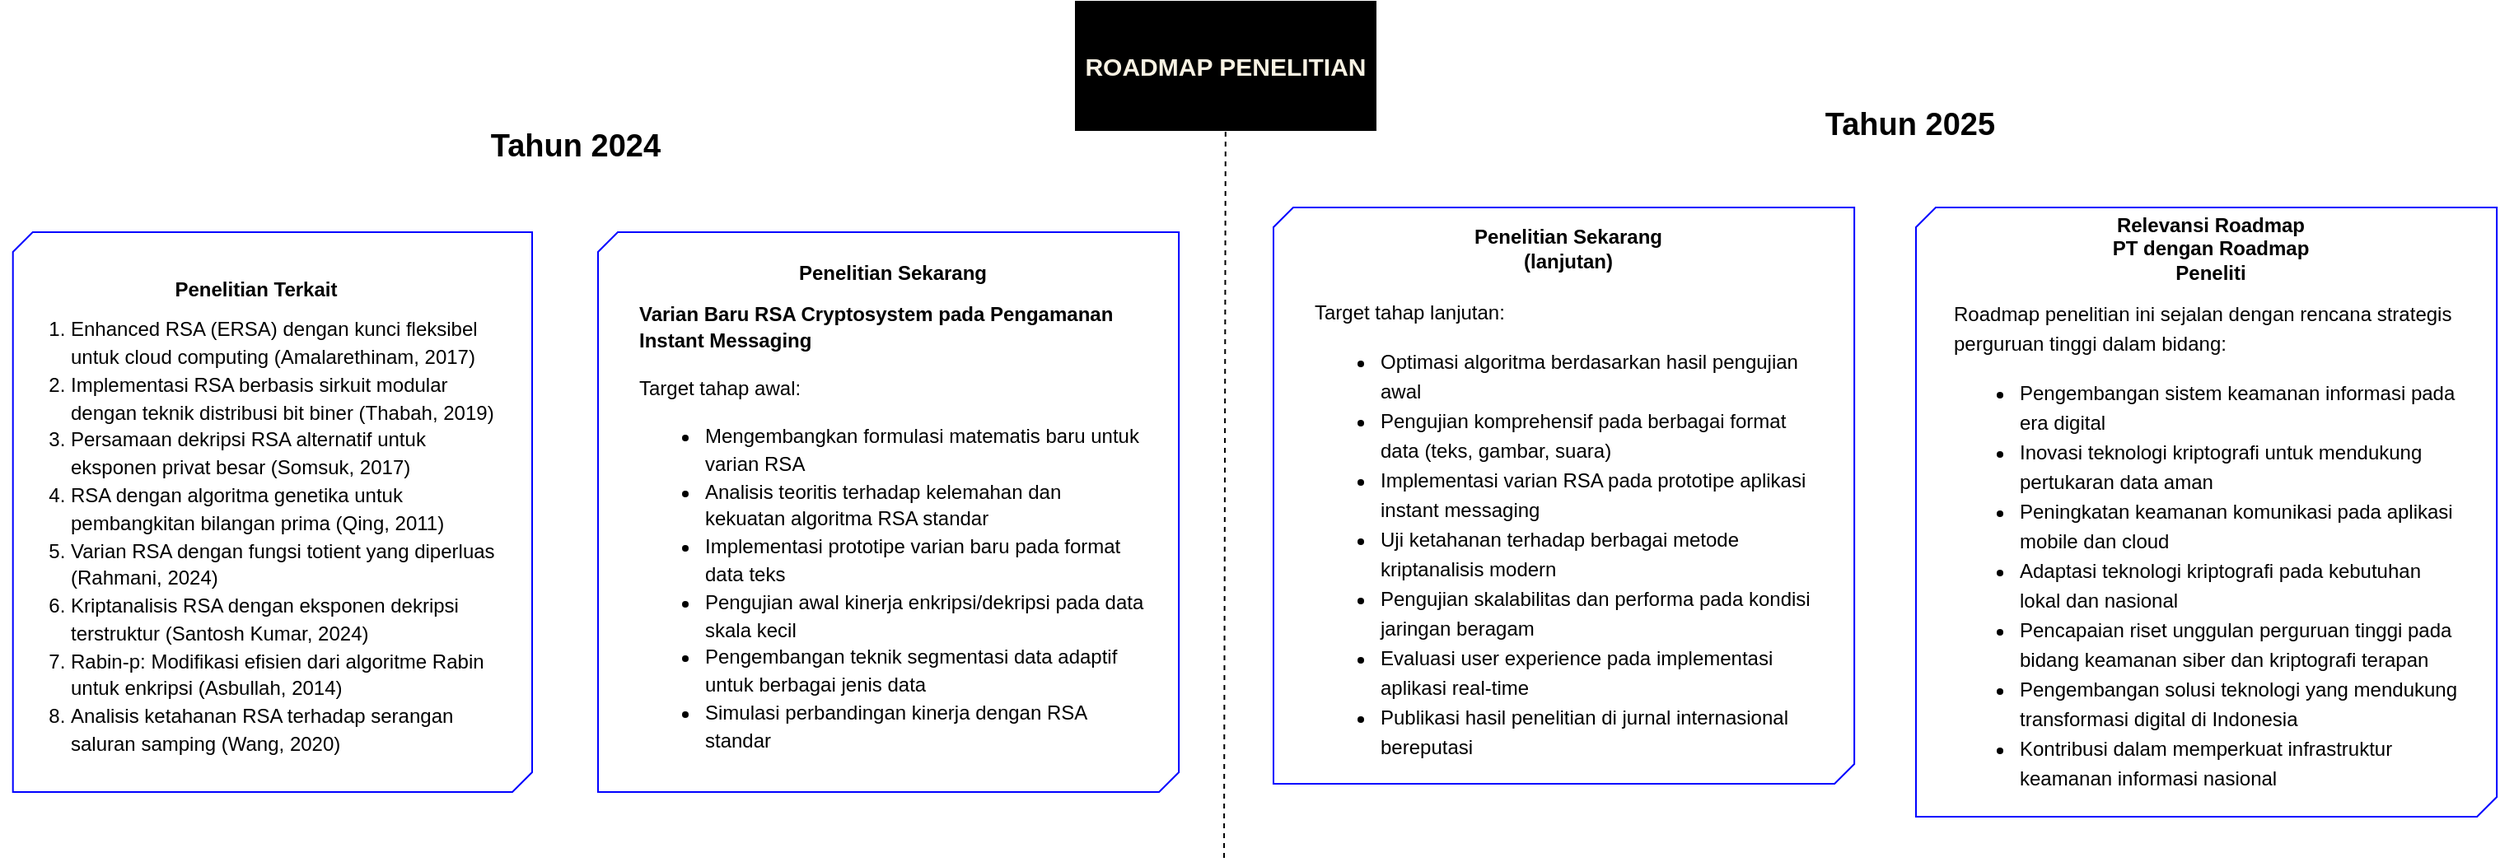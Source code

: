 <mxfile version="26.2.7">
  <diagram name="Page-1" id="zQt-rotJQUlOzZpmshgP">
    <mxGraphModel dx="2162" dy="1335" grid="1" gridSize="10" guides="1" tooltips="1" connect="1" arrows="1" fold="1" page="1" pageScale="1" pageWidth="850" pageHeight="1100" math="0" shadow="0">
      <root>
        <mxCell id="0" />
        <mxCell id="1" parent="0" />
        <mxCell id="Q0FO-jOyB-rHWVfwx6GA-2" value="" style="verticalLabelPosition=bottom;verticalAlign=top;html=1;shape=mxgraph.basic.diag_snip_rect;dx=6;whiteSpace=wrap;strokeColor=#0000FF;" parent="1" vertex="1">
          <mxGeometry x="294.85" y="250" width="315.15" height="340" as="geometry" />
        </mxCell>
        <mxCell id="Q0FO-jOyB-rHWVfwx6GA-3" value="&lt;font style=&quot;font-size: 19px;&quot;&gt;Tahun 2024&lt;/font&gt;" style="text;html=1;align=center;verticalAlign=middle;whiteSpace=wrap;rounded=0;fontSize=15;fontStyle=1" parent="1" vertex="1">
          <mxGeometry x="582.57" y="180" width="107.43" height="35.81" as="geometry" />
        </mxCell>
        <mxCell id="Q0FO-jOyB-rHWVfwx6GA-4" value="Penelitian Terkait" style="text;html=1;align=center;verticalAlign=middle;whiteSpace=wrap;rounded=0;fontStyle=1" parent="1" vertex="1">
          <mxGeometry x="375" y="270" width="135" height="30" as="geometry" />
        </mxCell>
        <mxCell id="Q0FO-jOyB-rHWVfwx6GA-7" value="&lt;ol style=&quot;line-height: 140%;&quot;&gt;&lt;li class=&quot;whitespace-normal break-words&quot;&gt;Enhanced RSA (ERSA) dengan kunci fleksibel untuk cloud computing (Amalarethinam, 2017)&lt;/li&gt;&lt;li class=&quot;whitespace-normal break-words&quot;&gt;Implementasi RSA berbasis sirkuit modular dengan teknik distribusi bit biner (Thabah, 2019)&lt;/li&gt;&lt;li class=&quot;whitespace-normal break-words&quot;&gt;Persamaan dekripsi RSA alternatif untuk eksponen privat besar (Somsuk, 2017)&lt;/li&gt;&lt;li class=&quot;whitespace-normal break-words&quot;&gt;RSA dengan algoritma genetika untuk pembangkitan bilangan prima (Qing, 2011)&lt;/li&gt;&lt;li class=&quot;whitespace-normal break-words&quot;&gt;Varian RSA dengan fungsi totient yang diperluas (Rahmani, 2024)&lt;/li&gt;&lt;li class=&quot;whitespace-normal break-words&quot;&gt;Kriptanalisis RSA dengan eksponen dekripsi terstruktur (Santosh Kumar, 2024)&lt;/li&gt;&lt;li class=&quot;whitespace-normal break-words&quot;&gt;Rabin-p: Modifikasi efisien dari algoritme Rabin untuk enkripsi (Asbullah, 2014)&lt;/li&gt;&lt;li class=&quot;whitespace-normal break-words&quot;&gt;Analisis ketahanan RSA terhadap serangan saluran samping (Wang, 2020)&lt;/li&gt;&lt;/ol&gt;" style="text;html=1;align=left;verticalAlign=middle;whiteSpace=wrap;rounded=0;" parent="1" vertex="1">
          <mxGeometry x="287.5" y="370" width="310" height="130" as="geometry" />
        </mxCell>
        <mxCell id="Q0FO-jOyB-rHWVfwx6GA-8" value="Penelitian Terkait" style="text;html=1;align=center;verticalAlign=middle;whiteSpace=wrap;rounded=0;fontStyle=1" parent="1" vertex="1">
          <mxGeometry x="740.07" y="260" width="135" height="30" as="geometry" />
        </mxCell>
        <mxCell id="Q0FO-jOyB-rHWVfwx6GA-12" value="" style="verticalLabelPosition=bottom;verticalAlign=top;html=1;shape=mxgraph.basic.diag_snip_rect;dx=6;whiteSpace=wrap;strokeColor=#0000FF;" parent="1" vertex="1">
          <mxGeometry x="650" y="250" width="352.57" height="340" as="geometry" />
        </mxCell>
        <mxCell id="Q0FO-jOyB-rHWVfwx6GA-9" value="&lt;div style=&quot;line-height: 140%;&quot;&gt;&lt;p style=&quot;background-color: transparent; color: light-dark(rgb(0, 0, 0), rgb(255, 255, 255)); display: inline !important;&quot; class=&quot;whitespace-pre-wrap break-words&quot;&gt;&lt;strong&gt;Varian Baru RSA Cryptosystem pada Pengamanan Instant Messaging&lt;/strong&gt;&lt;/p&gt;&lt;br style=&quot;background-color: transparent; color: light-dark(rgb(0, 0, 0), rgb(255, 255, 255));&quot;&gt;&lt;p style=&quot;background-color: transparent; color: light-dark(rgb(0, 0, 0), rgb(255, 255, 255));&quot; class=&quot;whitespace-pre-wrap break-words&quot;&gt;Target tahap awal:&lt;/p&gt;&lt;ul style=&quot;background-color: transparent; color: light-dark(rgb(0, 0, 0), rgb(255, 255, 255));&quot; depth=&quot;0&quot; class=&quot;[&amp;amp;:not(:last-child)_ul]:pb-1 [&amp;amp;:not(:last-child)_ol]:pb-1 list-disc space-y-1.5 pl-7&quot;&gt;&lt;li class=&quot;whitespace-normal break-words&quot;&gt;Mengembangkan formulasi matematis baru untuk varian RSA&lt;/li&gt;&lt;li class=&quot;whitespace-normal break-words&quot;&gt;Analisis teoritis terhadap kelemahan dan kekuatan algoritma RSA standar&lt;/li&gt;&lt;li class=&quot;whitespace-normal break-words&quot;&gt;Implementasi prototipe varian baru pada format data teks&lt;/li&gt;&lt;li class=&quot;whitespace-normal break-words&quot;&gt;Pengujian awal kinerja enkripsi/dekripsi pada data skala kecil&lt;/li&gt;&lt;li class=&quot;whitespace-normal break-words&quot;&gt;Pengembangan teknik segmentasi data adaptif untuk berbagai jenis data&lt;/li&gt;&lt;li class=&quot;whitespace-normal break-words&quot;&gt;Simulasi perbandingan kinerja dengan RSA standar&lt;/li&gt;&lt;/ul&gt;&lt;/div&gt;" style="text;html=1;align=left;verticalAlign=middle;whiteSpace=wrap;rounded=0;" parent="1" vertex="1">
          <mxGeometry x="672.57" y="370" width="310" height="130" as="geometry" />
        </mxCell>
        <mxCell id="Q0FO-jOyB-rHWVfwx6GA-5" value="Penelitian Sekarang" style="text;html=1;align=center;verticalAlign=middle;whiteSpace=wrap;rounded=0;fontStyle=1" parent="1" vertex="1">
          <mxGeometry x="765.07" y="260" width="127.5" height="30" as="geometry" />
        </mxCell>
        <mxCell id="Q0FO-jOyB-rHWVfwx6GA-20" value="Penelitian Terkait" style="text;html=1;align=center;verticalAlign=middle;whiteSpace=wrap;rounded=0;fontStyle=1" parent="1" vertex="1">
          <mxGeometry x="1150.07" y="245" width="135" height="30" as="geometry" />
        </mxCell>
        <mxCell id="Q0FO-jOyB-rHWVfwx6GA-21" value="" style="verticalLabelPosition=bottom;verticalAlign=top;html=1;shape=mxgraph.basic.diag_snip_rect;dx=6;whiteSpace=wrap;strokeColor=#0000FF;" parent="1" vertex="1">
          <mxGeometry x="1060" y="235" width="352.57" height="350" as="geometry" />
        </mxCell>
        <mxCell id="Q0FO-jOyB-rHWVfwx6GA-22" value="&lt;div style=&quot;line-height: 150%;&quot;&gt;&lt;p class=&quot;whitespace-pre-wrap break-words&quot;&gt;Target tahap lanjutan:&lt;/p&gt;&lt;ul depth=&quot;0&quot; class=&quot;[&amp;amp;:not(:last-child)_ul]:pb-1 [&amp;amp;:not(:last-child)_ol]:pb-1 list-disc space-y-1.5 pl-7&quot;&gt;&lt;li class=&quot;whitespace-normal break-words&quot;&gt;Optimasi algoritma berdasarkan hasil pengujian awal&lt;/li&gt;&lt;li class=&quot;whitespace-normal break-words&quot;&gt;Pengujian komprehensif pada berbagai format data (teks, gambar, suara)&lt;/li&gt;&lt;li class=&quot;whitespace-normal break-words&quot;&gt;Implementasi varian RSA pada prototipe aplikasi instant messaging&lt;/li&gt;&lt;li class=&quot;whitespace-normal break-words&quot;&gt;Uji ketahanan terhadap berbagai metode kriptanalisis modern&lt;/li&gt;&lt;li class=&quot;whitespace-normal break-words&quot;&gt;Pengujian skalabilitas dan performa pada kondisi jaringan beragam&lt;/li&gt;&lt;li class=&quot;whitespace-normal break-words&quot;&gt;Evaluasi user experience pada implementasi aplikasi real-time&lt;/li&gt;&lt;li class=&quot;whitespace-normal break-words&quot;&gt;Publikasi hasil penelitian di jurnal internasional bereputasi&lt;/li&gt;&lt;/ul&gt;&lt;/div&gt;" style="text;html=1;align=left;verticalAlign=middle;whiteSpace=wrap;rounded=0;" parent="1" vertex="1">
          <mxGeometry x="1082.57" y="365" width="310" height="130" as="geometry" />
        </mxCell>
        <mxCell id="Q0FO-jOyB-rHWVfwx6GA-23" value="Penelitian Sekarang (lanjutan)" style="text;html=1;align=center;verticalAlign=middle;whiteSpace=wrap;rounded=0;fontStyle=1" parent="1" vertex="1">
          <mxGeometry x="1175.07" y="245" width="127.5" height="30" as="geometry" />
        </mxCell>
        <mxCell id="Q0FO-jOyB-rHWVfwx6GA-24" value="Penelitian Terkait" style="text;html=1;align=center;verticalAlign=middle;whiteSpace=wrap;rounded=0;fontStyle=1" parent="1" vertex="1">
          <mxGeometry x="1540.07" y="245" width="135" height="30" as="geometry" />
        </mxCell>
        <mxCell id="Q0FO-jOyB-rHWVfwx6GA-25" value="" style="verticalLabelPosition=bottom;verticalAlign=top;html=1;shape=mxgraph.basic.diag_snip_rect;dx=6;whiteSpace=wrap;strokeColor=#0000FF;" parent="1" vertex="1">
          <mxGeometry x="1450" y="235" width="352.57" height="370" as="geometry" />
        </mxCell>
        <mxCell id="Q0FO-jOyB-rHWVfwx6GA-26" value="&lt;div style=&quot;line-height: 150%;&quot;&gt;&lt;p class=&quot;whitespace-pre-wrap break-words&quot;&gt;Roadmap penelitian ini sejalan dengan rencana strategis perguruan tinggi dalam bidang:&lt;/p&gt;&lt;ul depth=&quot;0&quot; class=&quot;[&amp;amp;:not(:last-child)_ul]:pb-1 [&amp;amp;:not(:last-child)_ol]:pb-1 list-disc space-y-1.5 pl-7&quot;&gt;&lt;li class=&quot;whitespace-normal break-words&quot;&gt;Pengembangan sistem keamanan informasi pada era digital&lt;/li&gt;&lt;li class=&quot;whitespace-normal break-words&quot;&gt;Inovasi teknologi kriptografi untuk mendukung pertukaran data aman&lt;/li&gt;&lt;li class=&quot;whitespace-normal break-words&quot;&gt;Peningkatan keamanan komunikasi pada aplikasi mobile dan cloud&lt;/li&gt;&lt;li class=&quot;whitespace-normal break-words&quot;&gt;Adaptasi teknologi kriptografi pada kebutuhan lokal dan nasional&lt;/li&gt;&lt;li class=&quot;whitespace-normal break-words&quot;&gt;Pencapaian riset unggulan perguruan tinggi pada bidang keamanan siber dan kriptografi terapan&lt;/li&gt;&lt;li class=&quot;whitespace-normal break-words&quot;&gt;Pengembangan solusi teknologi yang mendukung transformasi digital di Indonesia&lt;/li&gt;&lt;li class=&quot;whitespace-normal break-words&quot;&gt;Kontribusi dalam memperkuat infrastruktur keamanan informasi nasional&lt;/li&gt;&lt;/ul&gt;&lt;/div&gt;" style="text;html=1;align=left;verticalAlign=middle;whiteSpace=wrap;rounded=0;" parent="1" vertex="1">
          <mxGeometry x="1471.28" y="375" width="310" height="130" as="geometry" />
        </mxCell>
        <mxCell id="Q0FO-jOyB-rHWVfwx6GA-27" value="Relevansi Roadmap PT dengan Roadmap Peneliti" style="text;html=1;align=center;verticalAlign=middle;whiteSpace=wrap;rounded=0;fontStyle=1" parent="1" vertex="1">
          <mxGeometry x="1565.07" y="245" width="127.5" height="30" as="geometry" />
        </mxCell>
        <mxCell id="Q0FO-jOyB-rHWVfwx6GA-28" value="" style="endArrow=none;dashed=1;html=1;rounded=0;" parent="1" edge="1" target="b91OyYnpyXX2FCJC0Uhe-2">
          <mxGeometry width="50" height="50" relative="1" as="geometry">
            <mxPoint x="1030" y="630" as="sourcePoint" />
            <mxPoint x="1034" y="100" as="targetPoint" />
          </mxGeometry>
        </mxCell>
        <mxCell id="b91OyYnpyXX2FCJC0Uhe-1" value="Tahun 2025" style="text;html=1;align=center;verticalAlign=middle;whiteSpace=wrap;rounded=0;fontSize=19;fontStyle=1" vertex="1" parent="1">
          <mxGeometry x="1392.57" y="170" width="107.43" height="30" as="geometry" />
        </mxCell>
        <mxCell id="b91OyYnpyXX2FCJC0Uhe-2" value="&lt;font style=&quot;color: rgb(248, 242, 227); font-size: 15px;&quot;&gt;ROADMAP PENELITIAN&lt;/font&gt;" style="rounded=0;whiteSpace=wrap;html=1;fillColor=#000000;fontStyle=1" vertex="1" parent="1">
          <mxGeometry x="940" y="110" width="182" height="78" as="geometry" />
        </mxCell>
      </root>
    </mxGraphModel>
  </diagram>
</mxfile>
